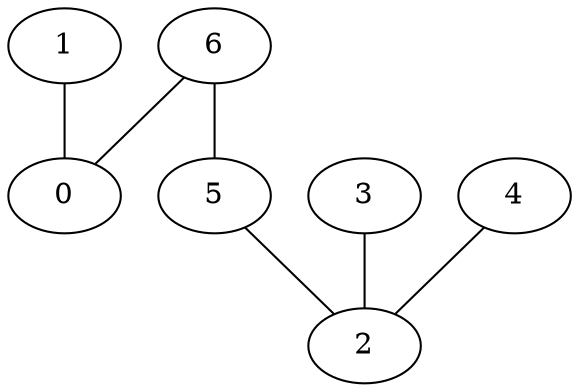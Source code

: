graph {
    0 [ label = "0" ]
    1 [ label = "1" ]
    2 [ label = "2" ]
    3 [ label = "3" ]
    4 [ label = "4" ]
    5 [ label = "5" ]
    6 [ label = "6" ]
    1 -- 0 [ ]
    3 -- 2 [ ]
    4 -- 2 [ ]
    6 -- 5 [ ]
    5 -- 2 [ ]
    6 -- 0 [ ]
}
